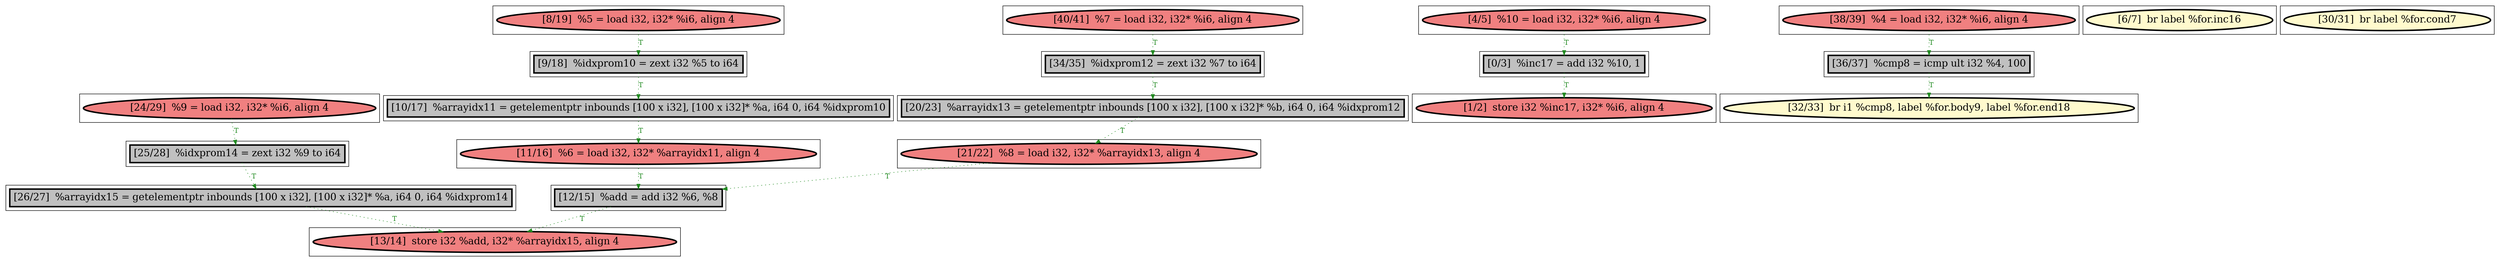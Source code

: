 
digraph G {



node462->node466 [style=dotted,color=forestgreen,label="T",fontcolor=forestgreen ]
node467->node479 [style=dotted,color=forestgreen,label="T",fontcolor=forestgreen ]
node459->node471 [style=dotted,color=forestgreen,label="T",fontcolor=forestgreen ]
node466->node478 [style=dotted,color=forestgreen,label="T",fontcolor=forestgreen ]
node460->node459 [style=dotted,color=forestgreen,label="T",fontcolor=forestgreen ]
node472->node477 [style=dotted,color=forestgreen,label="T",fontcolor=forestgreen ]
node473->node474 [style=dotted,color=forestgreen,label="T",fontcolor=forestgreen ]
node468->node463 [style=dotted,color=forestgreen,label="T",fontcolor=forestgreen ]
node477->node476 [style=dotted,color=forestgreen,label="T",fontcolor=forestgreen ]
node474->node475 [style=dotted,color=forestgreen,label="T",fontcolor=forestgreen ]
node479->node472 [style=dotted,color=forestgreen,label="T",fontcolor=forestgreen ]
node478->node476 [style=dotted,color=forestgreen,label="T",fontcolor=forestgreen ]
node469->node462 [style=dotted,color=forestgreen,label="T",fontcolor=forestgreen ]
node465->node473 [style=dotted,color=forestgreen,label="T",fontcolor=forestgreen ]
node470->node468 [style=dotted,color=forestgreen,label="T",fontcolor=forestgreen ]
node476->node475 [style=dotted,color=forestgreen,label="T",fontcolor=forestgreen ]


subgraph cluster20 {


node479 [penwidth=3.0,fontsize=20,fillcolor=grey,label="[9/18]  %idxprom10 = zext i32 %5 to i64",shape=rectangle,style=filled ]



}

subgraph cluster18 {


node477 [penwidth=3.0,fontsize=20,fillcolor=lightcoral,label="[11/16]  %6 = load i32, i32* %arrayidx11, align 4",shape=ellipse,style=filled ]



}

subgraph cluster16 {


node475 [penwidth=3.0,fontsize=20,fillcolor=lightcoral,label="[13/14]  store i32 %add, i32* %arrayidx15, align 4",shape=ellipse,style=filled ]



}

subgraph cluster17 {


node476 [penwidth=3.0,fontsize=20,fillcolor=grey,label="[12/15]  %add = add i32 %6, %8",shape=rectangle,style=filled ]



}

subgraph cluster4 {


node463 [penwidth=3.0,fontsize=20,fillcolor=lemonchiffon,label="[32/33]  br i1 %cmp8, label %for.body9, label %for.end18",shape=ellipse,style=filled ]



}

subgraph cluster3 {


node462 [penwidth=3.0,fontsize=20,fillcolor=grey,label="[34/35]  %idxprom12 = zext i32 %7 to i64",shape=rectangle,style=filled ]



}

subgraph cluster2 {


node461 [penwidth=3.0,fontsize=20,fillcolor=lemonchiffon,label="[6/7]  br label %for.inc16",shape=ellipse,style=filled ]



}

subgraph cluster1 {


node460 [penwidth=3.0,fontsize=20,fillcolor=lightcoral,label="[4/5]  %10 = load i32, i32* %i6, align 4",shape=ellipse,style=filled ]



}

subgraph cluster12 {


node471 [penwidth=3.0,fontsize=20,fillcolor=lightcoral,label="[1/2]  store i32 %inc17, i32* %i6, align 4",shape=ellipse,style=filled ]



}

subgraph cluster5 {


node464 [penwidth=3.0,fontsize=20,fillcolor=lemonchiffon,label="[30/31]  br label %for.cond7",shape=ellipse,style=filled ]



}

subgraph cluster0 {


node459 [penwidth=3.0,fontsize=20,fillcolor=grey,label="[0/3]  %inc17 = add i32 %10, 1",shape=rectangle,style=filled ]



}

subgraph cluster6 {


node465 [penwidth=3.0,fontsize=20,fillcolor=lightcoral,label="[24/29]  %9 = load i32, i32* %i6, align 4",shape=ellipse,style=filled ]



}

subgraph cluster14 {


node473 [penwidth=3.0,fontsize=20,fillcolor=grey,label="[25/28]  %idxprom14 = zext i32 %9 to i64",shape=rectangle,style=filled ]



}

subgraph cluster7 {


node466 [penwidth=3.0,fontsize=20,fillcolor=grey,label="[20/23]  %arrayidx13 = getelementptr inbounds [100 x i32], [100 x i32]* %b, i64 0, i64 %idxprom12",shape=rectangle,style=filled ]



}

subgraph cluster8 {


node467 [penwidth=3.0,fontsize=20,fillcolor=lightcoral,label="[8/19]  %5 = load i32, i32* %i6, align 4",shape=ellipse,style=filled ]



}

subgraph cluster9 {


node468 [penwidth=3.0,fontsize=20,fillcolor=grey,label="[36/37]  %cmp8 = icmp ult i32 %4, 100",shape=rectangle,style=filled ]



}

subgraph cluster19 {


node478 [penwidth=3.0,fontsize=20,fillcolor=lightcoral,label="[21/22]  %8 = load i32, i32* %arrayidx13, align 4",shape=ellipse,style=filled ]



}

subgraph cluster10 {


node469 [penwidth=3.0,fontsize=20,fillcolor=lightcoral,label="[40/41]  %7 = load i32, i32* %i6, align 4",shape=ellipse,style=filled ]



}

subgraph cluster11 {


node470 [penwidth=3.0,fontsize=20,fillcolor=lightcoral,label="[38/39]  %4 = load i32, i32* %i6, align 4",shape=ellipse,style=filled ]



}

subgraph cluster13 {


node472 [penwidth=3.0,fontsize=20,fillcolor=grey,label="[10/17]  %arrayidx11 = getelementptr inbounds [100 x i32], [100 x i32]* %a, i64 0, i64 %idxprom10",shape=rectangle,style=filled ]



}

subgraph cluster15 {


node474 [penwidth=3.0,fontsize=20,fillcolor=grey,label="[26/27]  %arrayidx15 = getelementptr inbounds [100 x i32], [100 x i32]* %a, i64 0, i64 %idxprom14",shape=rectangle,style=filled ]



}

}
